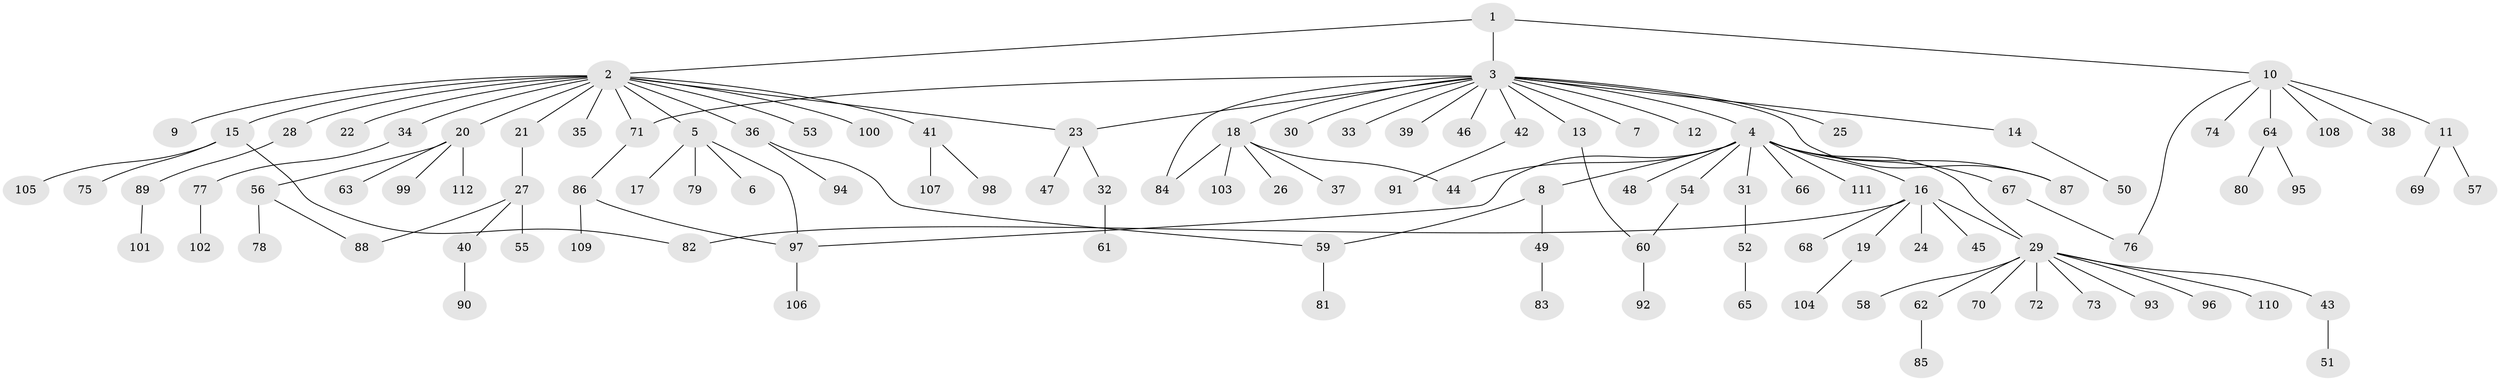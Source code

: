 // coarse degree distribution, {15: 0.017857142857142856, 17: 0.017857142857142856, 20: 0.017857142857142856, 1: 0.6607142857142857, 3: 0.125, 2: 0.16071428571428573}
// Generated by graph-tools (version 1.1) at 2025/18/03/04/25 18:18:14]
// undirected, 112 vertices, 124 edges
graph export_dot {
graph [start="1"]
  node [color=gray90,style=filled];
  1;
  2;
  3;
  4;
  5;
  6;
  7;
  8;
  9;
  10;
  11;
  12;
  13;
  14;
  15;
  16;
  17;
  18;
  19;
  20;
  21;
  22;
  23;
  24;
  25;
  26;
  27;
  28;
  29;
  30;
  31;
  32;
  33;
  34;
  35;
  36;
  37;
  38;
  39;
  40;
  41;
  42;
  43;
  44;
  45;
  46;
  47;
  48;
  49;
  50;
  51;
  52;
  53;
  54;
  55;
  56;
  57;
  58;
  59;
  60;
  61;
  62;
  63;
  64;
  65;
  66;
  67;
  68;
  69;
  70;
  71;
  72;
  73;
  74;
  75;
  76;
  77;
  78;
  79;
  80;
  81;
  82;
  83;
  84;
  85;
  86;
  87;
  88;
  89;
  90;
  91;
  92;
  93;
  94;
  95;
  96;
  97;
  98;
  99;
  100;
  101;
  102;
  103;
  104;
  105;
  106;
  107;
  108;
  109;
  110;
  111;
  112;
  1 -- 2;
  1 -- 3;
  1 -- 10;
  2 -- 5;
  2 -- 9;
  2 -- 15;
  2 -- 20;
  2 -- 21;
  2 -- 22;
  2 -- 23;
  2 -- 28;
  2 -- 34;
  2 -- 35;
  2 -- 36;
  2 -- 41;
  2 -- 53;
  2 -- 71;
  2 -- 100;
  3 -- 4;
  3 -- 7;
  3 -- 12;
  3 -- 13;
  3 -- 14;
  3 -- 18;
  3 -- 23;
  3 -- 25;
  3 -- 30;
  3 -- 33;
  3 -- 39;
  3 -- 42;
  3 -- 46;
  3 -- 71;
  3 -- 84;
  3 -- 87;
  4 -- 8;
  4 -- 16;
  4 -- 29;
  4 -- 31;
  4 -- 44;
  4 -- 48;
  4 -- 54;
  4 -- 66;
  4 -- 67;
  4 -- 87;
  4 -- 97;
  4 -- 111;
  5 -- 6;
  5 -- 17;
  5 -- 79;
  5 -- 97;
  8 -- 49;
  8 -- 59;
  10 -- 11;
  10 -- 38;
  10 -- 64;
  10 -- 74;
  10 -- 76;
  10 -- 108;
  11 -- 57;
  11 -- 69;
  13 -- 60;
  14 -- 50;
  15 -- 75;
  15 -- 82;
  15 -- 105;
  16 -- 19;
  16 -- 24;
  16 -- 29;
  16 -- 45;
  16 -- 68;
  16 -- 82;
  18 -- 26;
  18 -- 37;
  18 -- 44;
  18 -- 84;
  18 -- 103;
  19 -- 104;
  20 -- 56;
  20 -- 63;
  20 -- 99;
  20 -- 112;
  21 -- 27;
  23 -- 32;
  23 -- 47;
  27 -- 40;
  27 -- 55;
  27 -- 88;
  28 -- 89;
  29 -- 43;
  29 -- 58;
  29 -- 62;
  29 -- 70;
  29 -- 72;
  29 -- 73;
  29 -- 93;
  29 -- 96;
  29 -- 110;
  31 -- 52;
  32 -- 61;
  34 -- 77;
  36 -- 59;
  36 -- 94;
  40 -- 90;
  41 -- 98;
  41 -- 107;
  42 -- 91;
  43 -- 51;
  49 -- 83;
  52 -- 65;
  54 -- 60;
  56 -- 78;
  56 -- 88;
  59 -- 81;
  60 -- 92;
  62 -- 85;
  64 -- 80;
  64 -- 95;
  67 -- 76;
  71 -- 86;
  77 -- 102;
  86 -- 97;
  86 -- 109;
  89 -- 101;
  97 -- 106;
}
